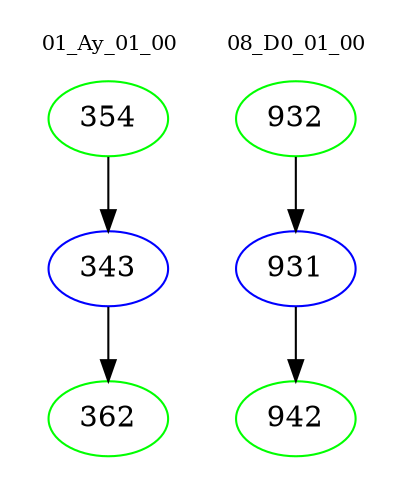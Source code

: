 digraph{
subgraph cluster_0 {
color = white
label = "01_Ay_01_00";
fontsize=10;
T0_354 [label="354", color="green"]
T0_354 -> T0_343 [color="black"]
T0_343 [label="343", color="blue"]
T0_343 -> T0_362 [color="black"]
T0_362 [label="362", color="green"]
}
subgraph cluster_1 {
color = white
label = "08_D0_01_00";
fontsize=10;
T1_932 [label="932", color="green"]
T1_932 -> T1_931 [color="black"]
T1_931 [label="931", color="blue"]
T1_931 -> T1_942 [color="black"]
T1_942 [label="942", color="green"]
}
}
